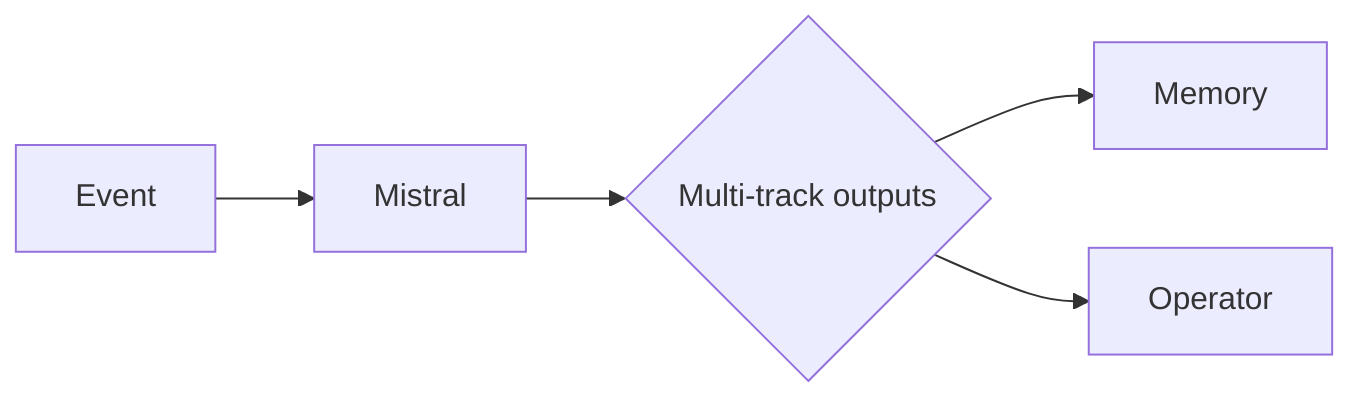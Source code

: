 %% Mermaid diagram of narrative engine flow
flowchart LR
    E[Event] --> M[Mistral]
    M --> T{Multi-track outputs}
    T --> Mem[Memory]
    T --> Op[Operator]